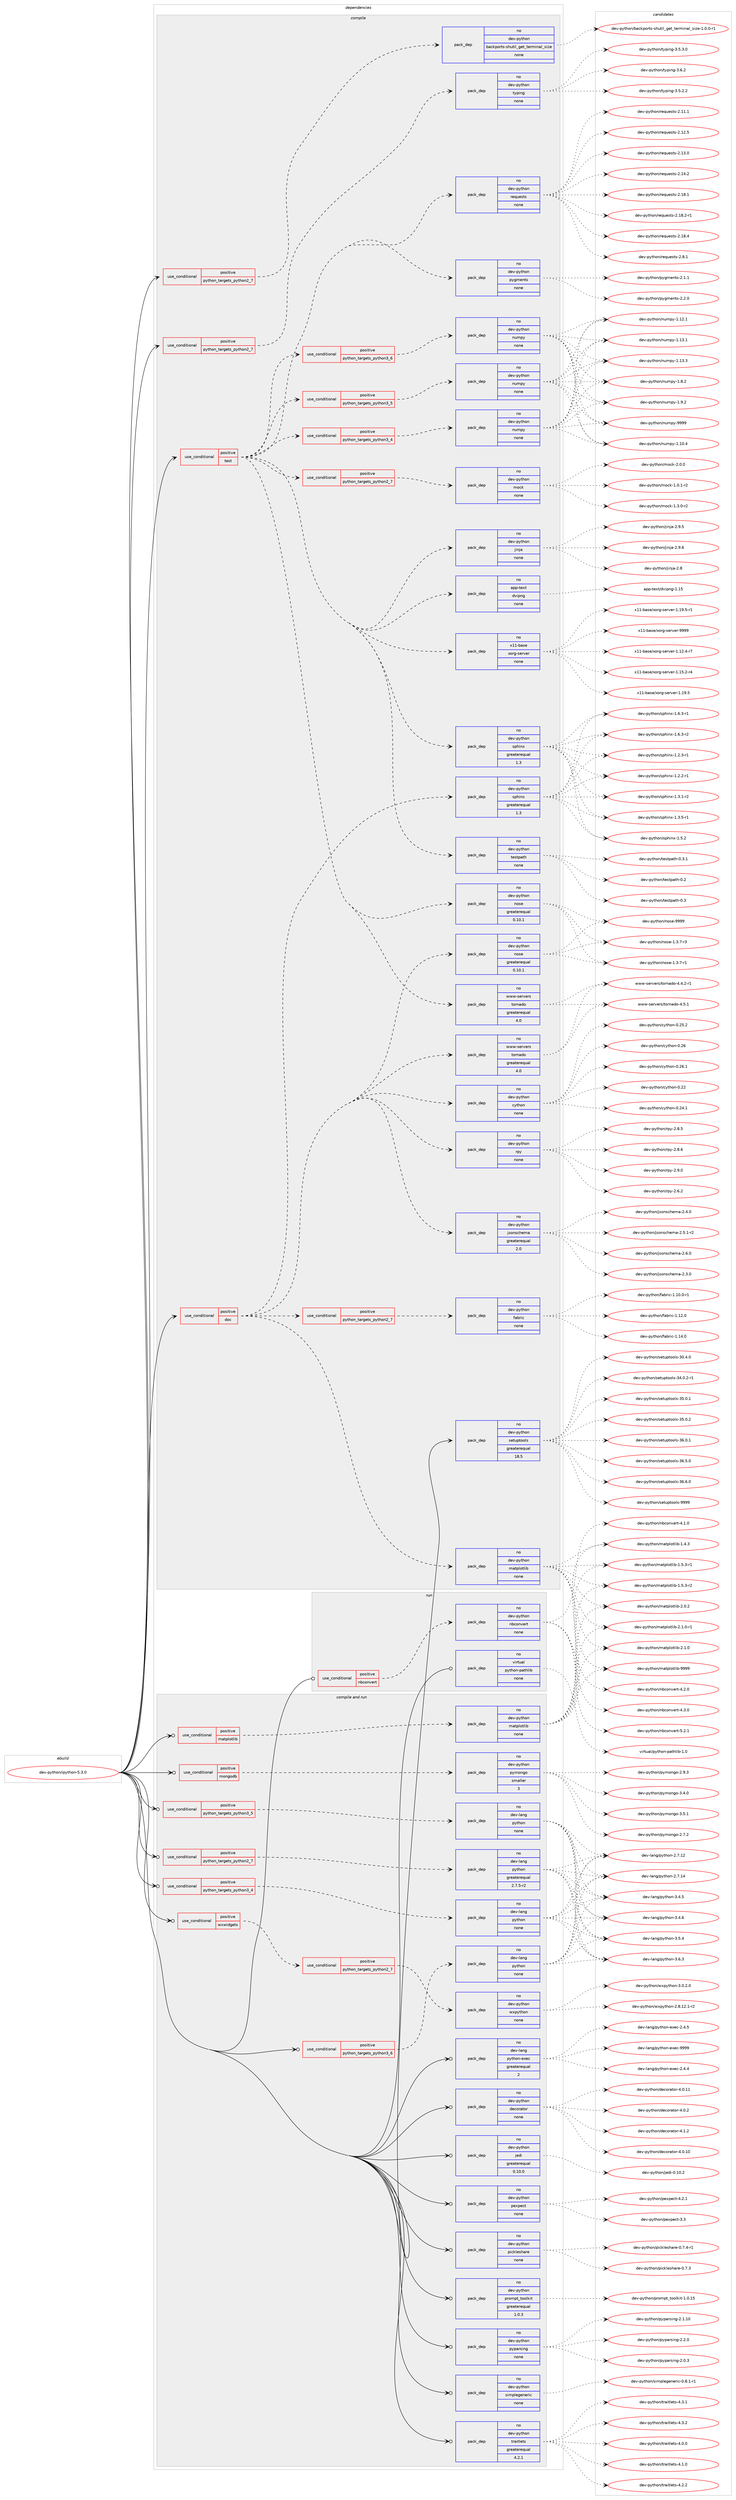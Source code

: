 digraph prolog {

# *************
# Graph options
# *************

newrank=true;
concentrate=true;
compound=true;
graph [rankdir=LR,fontname=Helvetica,fontsize=10,ranksep=1.5];#, ranksep=2.5, nodesep=0.2];
edge  [arrowhead=vee];
node  [fontname=Helvetica,fontsize=10];

# **********
# The ebuild
# **********

subgraph cluster_leftcol {
color=gray;
rank=same;
label=<<i>ebuild</i>>;
id [label="dev-python/ipython-5.3.0", color=red, width=4, href="../dev-python/ipython-5.3.0.svg"];
}

# ****************
# The dependencies
# ****************

subgraph cluster_midcol {
color=gray;
label=<<i>dependencies</i>>;
subgraph cluster_compile {
fillcolor="#eeeeee";
style=filled;
label=<<i>compile</i>>;
subgraph cond34124 {
dependency161814 [label=<<TABLE BORDER="0" CELLBORDER="1" CELLSPACING="0" CELLPADDING="4"><TR><TD ROWSPAN="3" CELLPADDING="10">use_conditional</TD></TR><TR><TD>positive</TD></TR><TR><TD>doc</TD></TR></TABLE>>, shape=none, color=red];
subgraph pack123838 {
dependency161815 [label=<<TABLE BORDER="0" CELLBORDER="1" CELLSPACING="0" CELLPADDING="4" WIDTH="220"><TR><TD ROWSPAN="6" CELLPADDING="30">pack_dep</TD></TR><TR><TD WIDTH="110">no</TD></TR><TR><TD>dev-python</TD></TR><TR><TD>cython</TD></TR><TR><TD>none</TD></TR><TR><TD></TD></TR></TABLE>>, shape=none, color=blue];
}
dependency161814:e -> dependency161815:w [weight=20,style="dashed",arrowhead="vee"];
subgraph cond34125 {
dependency161816 [label=<<TABLE BORDER="0" CELLBORDER="1" CELLSPACING="0" CELLPADDING="4"><TR><TD ROWSPAN="3" CELLPADDING="10">use_conditional</TD></TR><TR><TD>positive</TD></TR><TR><TD>python_targets_python2_7</TD></TR></TABLE>>, shape=none, color=red];
subgraph pack123839 {
dependency161817 [label=<<TABLE BORDER="0" CELLBORDER="1" CELLSPACING="0" CELLPADDING="4" WIDTH="220"><TR><TD ROWSPAN="6" CELLPADDING="30">pack_dep</TD></TR><TR><TD WIDTH="110">no</TD></TR><TR><TD>dev-python</TD></TR><TR><TD>fabric</TD></TR><TR><TD>none</TD></TR><TR><TD></TD></TR></TABLE>>, shape=none, color=blue];
}
dependency161816:e -> dependency161817:w [weight=20,style="dashed",arrowhead="vee"];
}
dependency161814:e -> dependency161816:w [weight=20,style="dashed",arrowhead="vee"];
subgraph pack123840 {
dependency161818 [label=<<TABLE BORDER="0" CELLBORDER="1" CELLSPACING="0" CELLPADDING="4" WIDTH="220"><TR><TD ROWSPAN="6" CELLPADDING="30">pack_dep</TD></TR><TR><TD WIDTH="110">no</TD></TR><TR><TD>dev-python</TD></TR><TR><TD>jsonschema</TD></TR><TR><TD>greaterequal</TD></TR><TR><TD>2.0</TD></TR></TABLE>>, shape=none, color=blue];
}
dependency161814:e -> dependency161818:w [weight=20,style="dashed",arrowhead="vee"];
subgraph pack123841 {
dependency161819 [label=<<TABLE BORDER="0" CELLBORDER="1" CELLSPACING="0" CELLPADDING="4" WIDTH="220"><TR><TD ROWSPAN="6" CELLPADDING="30">pack_dep</TD></TR><TR><TD WIDTH="110">no</TD></TR><TR><TD>dev-python</TD></TR><TR><TD>matplotlib</TD></TR><TR><TD>none</TD></TR><TR><TD></TD></TR></TABLE>>, shape=none, color=blue];
}
dependency161814:e -> dependency161819:w [weight=20,style="dashed",arrowhead="vee"];
subgraph pack123842 {
dependency161820 [label=<<TABLE BORDER="0" CELLBORDER="1" CELLSPACING="0" CELLPADDING="4" WIDTH="220"><TR><TD ROWSPAN="6" CELLPADDING="30">pack_dep</TD></TR><TR><TD WIDTH="110">no</TD></TR><TR><TD>dev-python</TD></TR><TR><TD>nose</TD></TR><TR><TD>greaterequal</TD></TR><TR><TD>0.10.1</TD></TR></TABLE>>, shape=none, color=blue];
}
dependency161814:e -> dependency161820:w [weight=20,style="dashed",arrowhead="vee"];
subgraph pack123843 {
dependency161821 [label=<<TABLE BORDER="0" CELLBORDER="1" CELLSPACING="0" CELLPADDING="4" WIDTH="220"><TR><TD ROWSPAN="6" CELLPADDING="30">pack_dep</TD></TR><TR><TD WIDTH="110">no</TD></TR><TR><TD>dev-python</TD></TR><TR><TD>rpy</TD></TR><TR><TD>none</TD></TR><TR><TD></TD></TR></TABLE>>, shape=none, color=blue];
}
dependency161814:e -> dependency161821:w [weight=20,style="dashed",arrowhead="vee"];
subgraph pack123844 {
dependency161822 [label=<<TABLE BORDER="0" CELLBORDER="1" CELLSPACING="0" CELLPADDING="4" WIDTH="220"><TR><TD ROWSPAN="6" CELLPADDING="30">pack_dep</TD></TR><TR><TD WIDTH="110">no</TD></TR><TR><TD>dev-python</TD></TR><TR><TD>sphinx</TD></TR><TR><TD>greaterequal</TD></TR><TR><TD>1.3</TD></TR></TABLE>>, shape=none, color=blue];
}
dependency161814:e -> dependency161822:w [weight=20,style="dashed",arrowhead="vee"];
subgraph pack123845 {
dependency161823 [label=<<TABLE BORDER="0" CELLBORDER="1" CELLSPACING="0" CELLPADDING="4" WIDTH="220"><TR><TD ROWSPAN="6" CELLPADDING="30">pack_dep</TD></TR><TR><TD WIDTH="110">no</TD></TR><TR><TD>www-servers</TD></TR><TR><TD>tornado</TD></TR><TR><TD>greaterequal</TD></TR><TR><TD>4.0</TD></TR></TABLE>>, shape=none, color=blue];
}
dependency161814:e -> dependency161823:w [weight=20,style="dashed",arrowhead="vee"];
}
id:e -> dependency161814:w [weight=20,style="solid",arrowhead="vee"];
subgraph cond34126 {
dependency161824 [label=<<TABLE BORDER="0" CELLBORDER="1" CELLSPACING="0" CELLPADDING="4"><TR><TD ROWSPAN="3" CELLPADDING="10">use_conditional</TD></TR><TR><TD>positive</TD></TR><TR><TD>python_targets_python2_7</TD></TR></TABLE>>, shape=none, color=red];
subgraph pack123846 {
dependency161825 [label=<<TABLE BORDER="0" CELLBORDER="1" CELLSPACING="0" CELLPADDING="4" WIDTH="220"><TR><TD ROWSPAN="6" CELLPADDING="30">pack_dep</TD></TR><TR><TD WIDTH="110">no</TD></TR><TR><TD>dev-python</TD></TR><TR><TD>backports-shutil_get_terminal_size</TD></TR><TR><TD>none</TD></TR><TR><TD></TD></TR></TABLE>>, shape=none, color=blue];
}
dependency161824:e -> dependency161825:w [weight=20,style="dashed",arrowhead="vee"];
}
id:e -> dependency161824:w [weight=20,style="solid",arrowhead="vee"];
subgraph cond34127 {
dependency161826 [label=<<TABLE BORDER="0" CELLBORDER="1" CELLSPACING="0" CELLPADDING="4"><TR><TD ROWSPAN="3" CELLPADDING="10">use_conditional</TD></TR><TR><TD>positive</TD></TR><TR><TD>python_targets_python2_7</TD></TR></TABLE>>, shape=none, color=red];
subgraph pack123847 {
dependency161827 [label=<<TABLE BORDER="0" CELLBORDER="1" CELLSPACING="0" CELLPADDING="4" WIDTH="220"><TR><TD ROWSPAN="6" CELLPADDING="30">pack_dep</TD></TR><TR><TD WIDTH="110">no</TD></TR><TR><TD>dev-python</TD></TR><TR><TD>typing</TD></TR><TR><TD>none</TD></TR><TR><TD></TD></TR></TABLE>>, shape=none, color=blue];
}
dependency161826:e -> dependency161827:w [weight=20,style="dashed",arrowhead="vee"];
}
id:e -> dependency161826:w [weight=20,style="solid",arrowhead="vee"];
subgraph cond34128 {
dependency161828 [label=<<TABLE BORDER="0" CELLBORDER="1" CELLSPACING="0" CELLPADDING="4"><TR><TD ROWSPAN="3" CELLPADDING="10">use_conditional</TD></TR><TR><TD>positive</TD></TR><TR><TD>test</TD></TR></TABLE>>, shape=none, color=red];
subgraph pack123848 {
dependency161829 [label=<<TABLE BORDER="0" CELLBORDER="1" CELLSPACING="0" CELLPADDING="4" WIDTH="220"><TR><TD ROWSPAN="6" CELLPADDING="30">pack_dep</TD></TR><TR><TD WIDTH="110">no</TD></TR><TR><TD>app-text</TD></TR><TR><TD>dvipng</TD></TR><TR><TD>none</TD></TR><TR><TD></TD></TR></TABLE>>, shape=none, color=blue];
}
dependency161828:e -> dependency161829:w [weight=20,style="dashed",arrowhead="vee"];
subgraph pack123849 {
dependency161830 [label=<<TABLE BORDER="0" CELLBORDER="1" CELLSPACING="0" CELLPADDING="4" WIDTH="220"><TR><TD ROWSPAN="6" CELLPADDING="30">pack_dep</TD></TR><TR><TD WIDTH="110">no</TD></TR><TR><TD>dev-python</TD></TR><TR><TD>jinja</TD></TR><TR><TD>none</TD></TR><TR><TD></TD></TR></TABLE>>, shape=none, color=blue];
}
dependency161828:e -> dependency161830:w [weight=20,style="dashed",arrowhead="vee"];
subgraph cond34129 {
dependency161831 [label=<<TABLE BORDER="0" CELLBORDER="1" CELLSPACING="0" CELLPADDING="4"><TR><TD ROWSPAN="3" CELLPADDING="10">use_conditional</TD></TR><TR><TD>positive</TD></TR><TR><TD>python_targets_python2_7</TD></TR></TABLE>>, shape=none, color=red];
subgraph pack123850 {
dependency161832 [label=<<TABLE BORDER="0" CELLBORDER="1" CELLSPACING="0" CELLPADDING="4" WIDTH="220"><TR><TD ROWSPAN="6" CELLPADDING="30">pack_dep</TD></TR><TR><TD WIDTH="110">no</TD></TR><TR><TD>dev-python</TD></TR><TR><TD>mock</TD></TR><TR><TD>none</TD></TR><TR><TD></TD></TR></TABLE>>, shape=none, color=blue];
}
dependency161831:e -> dependency161832:w [weight=20,style="dashed",arrowhead="vee"];
}
dependency161828:e -> dependency161831:w [weight=20,style="dashed",arrowhead="vee"];
subgraph pack123851 {
dependency161833 [label=<<TABLE BORDER="0" CELLBORDER="1" CELLSPACING="0" CELLPADDING="4" WIDTH="220"><TR><TD ROWSPAN="6" CELLPADDING="30">pack_dep</TD></TR><TR><TD WIDTH="110">no</TD></TR><TR><TD>dev-python</TD></TR><TR><TD>nose</TD></TR><TR><TD>greaterequal</TD></TR><TR><TD>0.10.1</TD></TR></TABLE>>, shape=none, color=blue];
}
dependency161828:e -> dependency161833:w [weight=20,style="dashed",arrowhead="vee"];
subgraph cond34130 {
dependency161834 [label=<<TABLE BORDER="0" CELLBORDER="1" CELLSPACING="0" CELLPADDING="4"><TR><TD ROWSPAN="3" CELLPADDING="10">use_conditional</TD></TR><TR><TD>positive</TD></TR><TR><TD>python_targets_python3_4</TD></TR></TABLE>>, shape=none, color=red];
subgraph pack123852 {
dependency161835 [label=<<TABLE BORDER="0" CELLBORDER="1" CELLSPACING="0" CELLPADDING="4" WIDTH="220"><TR><TD ROWSPAN="6" CELLPADDING="30">pack_dep</TD></TR><TR><TD WIDTH="110">no</TD></TR><TR><TD>dev-python</TD></TR><TR><TD>numpy</TD></TR><TR><TD>none</TD></TR><TR><TD></TD></TR></TABLE>>, shape=none, color=blue];
}
dependency161834:e -> dependency161835:w [weight=20,style="dashed",arrowhead="vee"];
}
dependency161828:e -> dependency161834:w [weight=20,style="dashed",arrowhead="vee"];
subgraph cond34131 {
dependency161836 [label=<<TABLE BORDER="0" CELLBORDER="1" CELLSPACING="0" CELLPADDING="4"><TR><TD ROWSPAN="3" CELLPADDING="10">use_conditional</TD></TR><TR><TD>positive</TD></TR><TR><TD>python_targets_python3_5</TD></TR></TABLE>>, shape=none, color=red];
subgraph pack123853 {
dependency161837 [label=<<TABLE BORDER="0" CELLBORDER="1" CELLSPACING="0" CELLPADDING="4" WIDTH="220"><TR><TD ROWSPAN="6" CELLPADDING="30">pack_dep</TD></TR><TR><TD WIDTH="110">no</TD></TR><TR><TD>dev-python</TD></TR><TR><TD>numpy</TD></TR><TR><TD>none</TD></TR><TR><TD></TD></TR></TABLE>>, shape=none, color=blue];
}
dependency161836:e -> dependency161837:w [weight=20,style="dashed",arrowhead="vee"];
}
dependency161828:e -> dependency161836:w [weight=20,style="dashed",arrowhead="vee"];
subgraph cond34132 {
dependency161838 [label=<<TABLE BORDER="0" CELLBORDER="1" CELLSPACING="0" CELLPADDING="4"><TR><TD ROWSPAN="3" CELLPADDING="10">use_conditional</TD></TR><TR><TD>positive</TD></TR><TR><TD>python_targets_python3_6</TD></TR></TABLE>>, shape=none, color=red];
subgraph pack123854 {
dependency161839 [label=<<TABLE BORDER="0" CELLBORDER="1" CELLSPACING="0" CELLPADDING="4" WIDTH="220"><TR><TD ROWSPAN="6" CELLPADDING="30">pack_dep</TD></TR><TR><TD WIDTH="110">no</TD></TR><TR><TD>dev-python</TD></TR><TR><TD>numpy</TD></TR><TR><TD>none</TD></TR><TR><TD></TD></TR></TABLE>>, shape=none, color=blue];
}
dependency161838:e -> dependency161839:w [weight=20,style="dashed",arrowhead="vee"];
}
dependency161828:e -> dependency161838:w [weight=20,style="dashed",arrowhead="vee"];
subgraph pack123855 {
dependency161840 [label=<<TABLE BORDER="0" CELLBORDER="1" CELLSPACING="0" CELLPADDING="4" WIDTH="220"><TR><TD ROWSPAN="6" CELLPADDING="30">pack_dep</TD></TR><TR><TD WIDTH="110">no</TD></TR><TR><TD>dev-python</TD></TR><TR><TD>pygments</TD></TR><TR><TD>none</TD></TR><TR><TD></TD></TR></TABLE>>, shape=none, color=blue];
}
dependency161828:e -> dependency161840:w [weight=20,style="dashed",arrowhead="vee"];
subgraph pack123856 {
dependency161841 [label=<<TABLE BORDER="0" CELLBORDER="1" CELLSPACING="0" CELLPADDING="4" WIDTH="220"><TR><TD ROWSPAN="6" CELLPADDING="30">pack_dep</TD></TR><TR><TD WIDTH="110">no</TD></TR><TR><TD>dev-python</TD></TR><TR><TD>requests</TD></TR><TR><TD>none</TD></TR><TR><TD></TD></TR></TABLE>>, shape=none, color=blue];
}
dependency161828:e -> dependency161841:w [weight=20,style="dashed",arrowhead="vee"];
subgraph pack123857 {
dependency161842 [label=<<TABLE BORDER="0" CELLBORDER="1" CELLSPACING="0" CELLPADDING="4" WIDTH="220"><TR><TD ROWSPAN="6" CELLPADDING="30">pack_dep</TD></TR><TR><TD WIDTH="110">no</TD></TR><TR><TD>dev-python</TD></TR><TR><TD>sphinx</TD></TR><TR><TD>greaterequal</TD></TR><TR><TD>1.3</TD></TR></TABLE>>, shape=none, color=blue];
}
dependency161828:e -> dependency161842:w [weight=20,style="dashed",arrowhead="vee"];
subgraph pack123858 {
dependency161843 [label=<<TABLE BORDER="0" CELLBORDER="1" CELLSPACING="0" CELLPADDING="4" WIDTH="220"><TR><TD ROWSPAN="6" CELLPADDING="30">pack_dep</TD></TR><TR><TD WIDTH="110">no</TD></TR><TR><TD>dev-python</TD></TR><TR><TD>testpath</TD></TR><TR><TD>none</TD></TR><TR><TD></TD></TR></TABLE>>, shape=none, color=blue];
}
dependency161828:e -> dependency161843:w [weight=20,style="dashed",arrowhead="vee"];
subgraph pack123859 {
dependency161844 [label=<<TABLE BORDER="0" CELLBORDER="1" CELLSPACING="0" CELLPADDING="4" WIDTH="220"><TR><TD ROWSPAN="6" CELLPADDING="30">pack_dep</TD></TR><TR><TD WIDTH="110">no</TD></TR><TR><TD>www-servers</TD></TR><TR><TD>tornado</TD></TR><TR><TD>greaterequal</TD></TR><TR><TD>4.0</TD></TR></TABLE>>, shape=none, color=blue];
}
dependency161828:e -> dependency161844:w [weight=20,style="dashed",arrowhead="vee"];
subgraph pack123860 {
dependency161845 [label=<<TABLE BORDER="0" CELLBORDER="1" CELLSPACING="0" CELLPADDING="4" WIDTH="220"><TR><TD ROWSPAN="6" CELLPADDING="30">pack_dep</TD></TR><TR><TD WIDTH="110">no</TD></TR><TR><TD>x11-base</TD></TR><TR><TD>xorg-server</TD></TR><TR><TD>none</TD></TR><TR><TD></TD></TR></TABLE>>, shape=none, color=blue];
}
dependency161828:e -> dependency161845:w [weight=20,style="dashed",arrowhead="vee"];
}
id:e -> dependency161828:w [weight=20,style="solid",arrowhead="vee"];
subgraph pack123861 {
dependency161846 [label=<<TABLE BORDER="0" CELLBORDER="1" CELLSPACING="0" CELLPADDING="4" WIDTH="220"><TR><TD ROWSPAN="6" CELLPADDING="30">pack_dep</TD></TR><TR><TD WIDTH="110">no</TD></TR><TR><TD>dev-python</TD></TR><TR><TD>setuptools</TD></TR><TR><TD>greaterequal</TD></TR><TR><TD>18.5</TD></TR></TABLE>>, shape=none, color=blue];
}
id:e -> dependency161846:w [weight=20,style="solid",arrowhead="vee"];
}
subgraph cluster_compileandrun {
fillcolor="#eeeeee";
style=filled;
label=<<i>compile and run</i>>;
subgraph cond34133 {
dependency161847 [label=<<TABLE BORDER="0" CELLBORDER="1" CELLSPACING="0" CELLPADDING="4"><TR><TD ROWSPAN="3" CELLPADDING="10">use_conditional</TD></TR><TR><TD>positive</TD></TR><TR><TD>matplotlib</TD></TR></TABLE>>, shape=none, color=red];
subgraph pack123862 {
dependency161848 [label=<<TABLE BORDER="0" CELLBORDER="1" CELLSPACING="0" CELLPADDING="4" WIDTH="220"><TR><TD ROWSPAN="6" CELLPADDING="30">pack_dep</TD></TR><TR><TD WIDTH="110">no</TD></TR><TR><TD>dev-python</TD></TR><TR><TD>matplotlib</TD></TR><TR><TD>none</TD></TR><TR><TD></TD></TR></TABLE>>, shape=none, color=blue];
}
dependency161847:e -> dependency161848:w [weight=20,style="dashed",arrowhead="vee"];
}
id:e -> dependency161847:w [weight=20,style="solid",arrowhead="odotvee"];
subgraph cond34134 {
dependency161849 [label=<<TABLE BORDER="0" CELLBORDER="1" CELLSPACING="0" CELLPADDING="4"><TR><TD ROWSPAN="3" CELLPADDING="10">use_conditional</TD></TR><TR><TD>positive</TD></TR><TR><TD>mongodb</TD></TR></TABLE>>, shape=none, color=red];
subgraph pack123863 {
dependency161850 [label=<<TABLE BORDER="0" CELLBORDER="1" CELLSPACING="0" CELLPADDING="4" WIDTH="220"><TR><TD ROWSPAN="6" CELLPADDING="30">pack_dep</TD></TR><TR><TD WIDTH="110">no</TD></TR><TR><TD>dev-python</TD></TR><TR><TD>pymongo</TD></TR><TR><TD>smaller</TD></TR><TR><TD>3</TD></TR></TABLE>>, shape=none, color=blue];
}
dependency161849:e -> dependency161850:w [weight=20,style="dashed",arrowhead="vee"];
}
id:e -> dependency161849:w [weight=20,style="solid",arrowhead="odotvee"];
subgraph cond34135 {
dependency161851 [label=<<TABLE BORDER="0" CELLBORDER="1" CELLSPACING="0" CELLPADDING="4"><TR><TD ROWSPAN="3" CELLPADDING="10">use_conditional</TD></TR><TR><TD>positive</TD></TR><TR><TD>python_targets_python2_7</TD></TR></TABLE>>, shape=none, color=red];
subgraph pack123864 {
dependency161852 [label=<<TABLE BORDER="0" CELLBORDER="1" CELLSPACING="0" CELLPADDING="4" WIDTH="220"><TR><TD ROWSPAN="6" CELLPADDING="30">pack_dep</TD></TR><TR><TD WIDTH="110">no</TD></TR><TR><TD>dev-lang</TD></TR><TR><TD>python</TD></TR><TR><TD>greaterequal</TD></TR><TR><TD>2.7.5-r2</TD></TR></TABLE>>, shape=none, color=blue];
}
dependency161851:e -> dependency161852:w [weight=20,style="dashed",arrowhead="vee"];
}
id:e -> dependency161851:w [weight=20,style="solid",arrowhead="odotvee"];
subgraph cond34136 {
dependency161853 [label=<<TABLE BORDER="0" CELLBORDER="1" CELLSPACING="0" CELLPADDING="4"><TR><TD ROWSPAN="3" CELLPADDING="10">use_conditional</TD></TR><TR><TD>positive</TD></TR><TR><TD>python_targets_python3_4</TD></TR></TABLE>>, shape=none, color=red];
subgraph pack123865 {
dependency161854 [label=<<TABLE BORDER="0" CELLBORDER="1" CELLSPACING="0" CELLPADDING="4" WIDTH="220"><TR><TD ROWSPAN="6" CELLPADDING="30">pack_dep</TD></TR><TR><TD WIDTH="110">no</TD></TR><TR><TD>dev-lang</TD></TR><TR><TD>python</TD></TR><TR><TD>none</TD></TR><TR><TD></TD></TR></TABLE>>, shape=none, color=blue];
}
dependency161853:e -> dependency161854:w [weight=20,style="dashed",arrowhead="vee"];
}
id:e -> dependency161853:w [weight=20,style="solid",arrowhead="odotvee"];
subgraph cond34137 {
dependency161855 [label=<<TABLE BORDER="0" CELLBORDER="1" CELLSPACING="0" CELLPADDING="4"><TR><TD ROWSPAN="3" CELLPADDING="10">use_conditional</TD></TR><TR><TD>positive</TD></TR><TR><TD>python_targets_python3_5</TD></TR></TABLE>>, shape=none, color=red];
subgraph pack123866 {
dependency161856 [label=<<TABLE BORDER="0" CELLBORDER="1" CELLSPACING="0" CELLPADDING="4" WIDTH="220"><TR><TD ROWSPAN="6" CELLPADDING="30">pack_dep</TD></TR><TR><TD WIDTH="110">no</TD></TR><TR><TD>dev-lang</TD></TR><TR><TD>python</TD></TR><TR><TD>none</TD></TR><TR><TD></TD></TR></TABLE>>, shape=none, color=blue];
}
dependency161855:e -> dependency161856:w [weight=20,style="dashed",arrowhead="vee"];
}
id:e -> dependency161855:w [weight=20,style="solid",arrowhead="odotvee"];
subgraph cond34138 {
dependency161857 [label=<<TABLE BORDER="0" CELLBORDER="1" CELLSPACING="0" CELLPADDING="4"><TR><TD ROWSPAN="3" CELLPADDING="10">use_conditional</TD></TR><TR><TD>positive</TD></TR><TR><TD>python_targets_python3_6</TD></TR></TABLE>>, shape=none, color=red];
subgraph pack123867 {
dependency161858 [label=<<TABLE BORDER="0" CELLBORDER="1" CELLSPACING="0" CELLPADDING="4" WIDTH="220"><TR><TD ROWSPAN="6" CELLPADDING="30">pack_dep</TD></TR><TR><TD WIDTH="110">no</TD></TR><TR><TD>dev-lang</TD></TR><TR><TD>python</TD></TR><TR><TD>none</TD></TR><TR><TD></TD></TR></TABLE>>, shape=none, color=blue];
}
dependency161857:e -> dependency161858:w [weight=20,style="dashed",arrowhead="vee"];
}
id:e -> dependency161857:w [weight=20,style="solid",arrowhead="odotvee"];
subgraph cond34139 {
dependency161859 [label=<<TABLE BORDER="0" CELLBORDER="1" CELLSPACING="0" CELLPADDING="4"><TR><TD ROWSPAN="3" CELLPADDING="10">use_conditional</TD></TR><TR><TD>positive</TD></TR><TR><TD>wxwidgets</TD></TR></TABLE>>, shape=none, color=red];
subgraph cond34140 {
dependency161860 [label=<<TABLE BORDER="0" CELLBORDER="1" CELLSPACING="0" CELLPADDING="4"><TR><TD ROWSPAN="3" CELLPADDING="10">use_conditional</TD></TR><TR><TD>positive</TD></TR><TR><TD>python_targets_python2_7</TD></TR></TABLE>>, shape=none, color=red];
subgraph pack123868 {
dependency161861 [label=<<TABLE BORDER="0" CELLBORDER="1" CELLSPACING="0" CELLPADDING="4" WIDTH="220"><TR><TD ROWSPAN="6" CELLPADDING="30">pack_dep</TD></TR><TR><TD WIDTH="110">no</TD></TR><TR><TD>dev-python</TD></TR><TR><TD>wxpython</TD></TR><TR><TD>none</TD></TR><TR><TD></TD></TR></TABLE>>, shape=none, color=blue];
}
dependency161860:e -> dependency161861:w [weight=20,style="dashed",arrowhead="vee"];
}
dependency161859:e -> dependency161860:w [weight=20,style="dashed",arrowhead="vee"];
}
id:e -> dependency161859:w [weight=20,style="solid",arrowhead="odotvee"];
subgraph pack123869 {
dependency161862 [label=<<TABLE BORDER="0" CELLBORDER="1" CELLSPACING="0" CELLPADDING="4" WIDTH="220"><TR><TD ROWSPAN="6" CELLPADDING="30">pack_dep</TD></TR><TR><TD WIDTH="110">no</TD></TR><TR><TD>dev-lang</TD></TR><TR><TD>python-exec</TD></TR><TR><TD>greaterequal</TD></TR><TR><TD>2</TD></TR></TABLE>>, shape=none, color=blue];
}
id:e -> dependency161862:w [weight=20,style="solid",arrowhead="odotvee"];
subgraph pack123870 {
dependency161863 [label=<<TABLE BORDER="0" CELLBORDER="1" CELLSPACING="0" CELLPADDING="4" WIDTH="220"><TR><TD ROWSPAN="6" CELLPADDING="30">pack_dep</TD></TR><TR><TD WIDTH="110">no</TD></TR><TR><TD>dev-python</TD></TR><TR><TD>decorator</TD></TR><TR><TD>none</TD></TR><TR><TD></TD></TR></TABLE>>, shape=none, color=blue];
}
id:e -> dependency161863:w [weight=20,style="solid",arrowhead="odotvee"];
subgraph pack123871 {
dependency161864 [label=<<TABLE BORDER="0" CELLBORDER="1" CELLSPACING="0" CELLPADDING="4" WIDTH="220"><TR><TD ROWSPAN="6" CELLPADDING="30">pack_dep</TD></TR><TR><TD WIDTH="110">no</TD></TR><TR><TD>dev-python</TD></TR><TR><TD>jedi</TD></TR><TR><TD>greaterequal</TD></TR><TR><TD>0.10.0</TD></TR></TABLE>>, shape=none, color=blue];
}
id:e -> dependency161864:w [weight=20,style="solid",arrowhead="odotvee"];
subgraph pack123872 {
dependency161865 [label=<<TABLE BORDER="0" CELLBORDER="1" CELLSPACING="0" CELLPADDING="4" WIDTH="220"><TR><TD ROWSPAN="6" CELLPADDING="30">pack_dep</TD></TR><TR><TD WIDTH="110">no</TD></TR><TR><TD>dev-python</TD></TR><TR><TD>pexpect</TD></TR><TR><TD>none</TD></TR><TR><TD></TD></TR></TABLE>>, shape=none, color=blue];
}
id:e -> dependency161865:w [weight=20,style="solid",arrowhead="odotvee"];
subgraph pack123873 {
dependency161866 [label=<<TABLE BORDER="0" CELLBORDER="1" CELLSPACING="0" CELLPADDING="4" WIDTH="220"><TR><TD ROWSPAN="6" CELLPADDING="30">pack_dep</TD></TR><TR><TD WIDTH="110">no</TD></TR><TR><TD>dev-python</TD></TR><TR><TD>pickleshare</TD></TR><TR><TD>none</TD></TR><TR><TD></TD></TR></TABLE>>, shape=none, color=blue];
}
id:e -> dependency161866:w [weight=20,style="solid",arrowhead="odotvee"];
subgraph pack123874 {
dependency161867 [label=<<TABLE BORDER="0" CELLBORDER="1" CELLSPACING="0" CELLPADDING="4" WIDTH="220"><TR><TD ROWSPAN="6" CELLPADDING="30">pack_dep</TD></TR><TR><TD WIDTH="110">no</TD></TR><TR><TD>dev-python</TD></TR><TR><TD>prompt_toolkit</TD></TR><TR><TD>greaterequal</TD></TR><TR><TD>1.0.3</TD></TR></TABLE>>, shape=none, color=blue];
}
id:e -> dependency161867:w [weight=20,style="solid",arrowhead="odotvee"];
subgraph pack123875 {
dependency161868 [label=<<TABLE BORDER="0" CELLBORDER="1" CELLSPACING="0" CELLPADDING="4" WIDTH="220"><TR><TD ROWSPAN="6" CELLPADDING="30">pack_dep</TD></TR><TR><TD WIDTH="110">no</TD></TR><TR><TD>dev-python</TD></TR><TR><TD>pyparsing</TD></TR><TR><TD>none</TD></TR><TR><TD></TD></TR></TABLE>>, shape=none, color=blue];
}
id:e -> dependency161868:w [weight=20,style="solid",arrowhead="odotvee"];
subgraph pack123876 {
dependency161869 [label=<<TABLE BORDER="0" CELLBORDER="1" CELLSPACING="0" CELLPADDING="4" WIDTH="220"><TR><TD ROWSPAN="6" CELLPADDING="30">pack_dep</TD></TR><TR><TD WIDTH="110">no</TD></TR><TR><TD>dev-python</TD></TR><TR><TD>simplegeneric</TD></TR><TR><TD>none</TD></TR><TR><TD></TD></TR></TABLE>>, shape=none, color=blue];
}
id:e -> dependency161869:w [weight=20,style="solid",arrowhead="odotvee"];
subgraph pack123877 {
dependency161870 [label=<<TABLE BORDER="0" CELLBORDER="1" CELLSPACING="0" CELLPADDING="4" WIDTH="220"><TR><TD ROWSPAN="6" CELLPADDING="30">pack_dep</TD></TR><TR><TD WIDTH="110">no</TD></TR><TR><TD>dev-python</TD></TR><TR><TD>traitlets</TD></TR><TR><TD>greaterequal</TD></TR><TR><TD>4.2.1</TD></TR></TABLE>>, shape=none, color=blue];
}
id:e -> dependency161870:w [weight=20,style="solid",arrowhead="odotvee"];
}
subgraph cluster_run {
fillcolor="#eeeeee";
style=filled;
label=<<i>run</i>>;
subgraph cond34141 {
dependency161871 [label=<<TABLE BORDER="0" CELLBORDER="1" CELLSPACING="0" CELLPADDING="4"><TR><TD ROWSPAN="3" CELLPADDING="10">use_conditional</TD></TR><TR><TD>positive</TD></TR><TR><TD>nbconvert</TD></TR></TABLE>>, shape=none, color=red];
subgraph pack123878 {
dependency161872 [label=<<TABLE BORDER="0" CELLBORDER="1" CELLSPACING="0" CELLPADDING="4" WIDTH="220"><TR><TD ROWSPAN="6" CELLPADDING="30">pack_dep</TD></TR><TR><TD WIDTH="110">no</TD></TR><TR><TD>dev-python</TD></TR><TR><TD>nbconvert</TD></TR><TR><TD>none</TD></TR><TR><TD></TD></TR></TABLE>>, shape=none, color=blue];
}
dependency161871:e -> dependency161872:w [weight=20,style="dashed",arrowhead="vee"];
}
id:e -> dependency161871:w [weight=20,style="solid",arrowhead="odot"];
subgraph pack123879 {
dependency161873 [label=<<TABLE BORDER="0" CELLBORDER="1" CELLSPACING="0" CELLPADDING="4" WIDTH="220"><TR><TD ROWSPAN="6" CELLPADDING="30">pack_dep</TD></TR><TR><TD WIDTH="110">no</TD></TR><TR><TD>virtual</TD></TR><TR><TD>python-pathlib</TD></TR><TR><TD>none</TD></TR><TR><TD></TD></TR></TABLE>>, shape=none, color=blue];
}
id:e -> dependency161873:w [weight=20,style="solid",arrowhead="odot"];
}
}

# **************
# The candidates
# **************

subgraph cluster_choices {
rank=same;
color=gray;
label=<<i>candidates</i>>;

subgraph choice123838 {
color=black;
nodesep=1;
choice1001011184511212111610411111047991211161041111104548465050 [label="dev-python/cython-0.22", color=red, width=4,href="../dev-python/cython-0.22.svg"];
choice10010111845112121116104111110479912111610411111045484650524649 [label="dev-python/cython-0.24.1", color=red, width=4,href="../dev-python/cython-0.24.1.svg"];
choice10010111845112121116104111110479912111610411111045484650534650 [label="dev-python/cython-0.25.2", color=red, width=4,href="../dev-python/cython-0.25.2.svg"];
choice1001011184511212111610411111047991211161041111104548465054 [label="dev-python/cython-0.26", color=red, width=4,href="../dev-python/cython-0.26.svg"];
choice10010111845112121116104111110479912111610411111045484650544649 [label="dev-python/cython-0.26.1", color=red, width=4,href="../dev-python/cython-0.26.1.svg"];
dependency161815:e -> choice1001011184511212111610411111047991211161041111104548465050:w [style=dotted,weight="100"];
dependency161815:e -> choice10010111845112121116104111110479912111610411111045484650524649:w [style=dotted,weight="100"];
dependency161815:e -> choice10010111845112121116104111110479912111610411111045484650534650:w [style=dotted,weight="100"];
dependency161815:e -> choice1001011184511212111610411111047991211161041111104548465054:w [style=dotted,weight="100"];
dependency161815:e -> choice10010111845112121116104111110479912111610411111045484650544649:w [style=dotted,weight="100"];
}
subgraph choice123839 {
color=black;
nodesep=1;
choice1001011184511212111610411111047102979811410599454946494846484511449 [label="dev-python/fabric-1.10.0-r1", color=red, width=4,href="../dev-python/fabric-1.10.0-r1.svg"];
choice100101118451121211161041111104710297981141059945494649504648 [label="dev-python/fabric-1.12.0", color=red, width=4,href="../dev-python/fabric-1.12.0.svg"];
choice100101118451121211161041111104710297981141059945494649524648 [label="dev-python/fabric-1.14.0", color=red, width=4,href="../dev-python/fabric-1.14.0.svg"];
dependency161817:e -> choice1001011184511212111610411111047102979811410599454946494846484511449:w [style=dotted,weight="100"];
dependency161817:e -> choice100101118451121211161041111104710297981141059945494649504648:w [style=dotted,weight="100"];
dependency161817:e -> choice100101118451121211161041111104710297981141059945494649524648:w [style=dotted,weight="100"];
}
subgraph choice123840 {
color=black;
nodesep=1;
choice10010111845112121116104111110471061151111101159910410110997455046514648 [label="dev-python/jsonschema-2.3.0", color=red, width=4,href="../dev-python/jsonschema-2.3.0.svg"];
choice10010111845112121116104111110471061151111101159910410110997455046524648 [label="dev-python/jsonschema-2.4.0", color=red, width=4,href="../dev-python/jsonschema-2.4.0.svg"];
choice100101118451121211161041111104710611511111011599104101109974550465346494511450 [label="dev-python/jsonschema-2.5.1-r2", color=red, width=4,href="../dev-python/jsonschema-2.5.1-r2.svg"];
choice10010111845112121116104111110471061151111101159910410110997455046544648 [label="dev-python/jsonschema-2.6.0", color=red, width=4,href="../dev-python/jsonschema-2.6.0.svg"];
dependency161818:e -> choice10010111845112121116104111110471061151111101159910410110997455046514648:w [style=dotted,weight="100"];
dependency161818:e -> choice10010111845112121116104111110471061151111101159910410110997455046524648:w [style=dotted,weight="100"];
dependency161818:e -> choice100101118451121211161041111104710611511111011599104101109974550465346494511450:w [style=dotted,weight="100"];
dependency161818:e -> choice10010111845112121116104111110471061151111101159910410110997455046544648:w [style=dotted,weight="100"];
}
subgraph choice123841 {
color=black;
nodesep=1;
choice10010111845112121116104111110471099711611210811111610810598454946524651 [label="dev-python/matplotlib-1.4.3", color=red, width=4,href="../dev-python/matplotlib-1.4.3.svg"];
choice100101118451121211161041111104710997116112108111116108105984549465346514511449 [label="dev-python/matplotlib-1.5.3-r1", color=red, width=4,href="../dev-python/matplotlib-1.5.3-r1.svg"];
choice100101118451121211161041111104710997116112108111116108105984549465346514511450 [label="dev-python/matplotlib-1.5.3-r2", color=red, width=4,href="../dev-python/matplotlib-1.5.3-r2.svg"];
choice10010111845112121116104111110471099711611210811111610810598455046484650 [label="dev-python/matplotlib-2.0.2", color=red, width=4,href="../dev-python/matplotlib-2.0.2.svg"];
choice10010111845112121116104111110471099711611210811111610810598455046494648 [label="dev-python/matplotlib-2.1.0", color=red, width=4,href="../dev-python/matplotlib-2.1.0.svg"];
choice100101118451121211161041111104710997116112108111116108105984550464946484511449 [label="dev-python/matplotlib-2.1.0-r1", color=red, width=4,href="../dev-python/matplotlib-2.1.0-r1.svg"];
choice100101118451121211161041111104710997116112108111116108105984557575757 [label="dev-python/matplotlib-9999", color=red, width=4,href="../dev-python/matplotlib-9999.svg"];
dependency161819:e -> choice10010111845112121116104111110471099711611210811111610810598454946524651:w [style=dotted,weight="100"];
dependency161819:e -> choice100101118451121211161041111104710997116112108111116108105984549465346514511449:w [style=dotted,weight="100"];
dependency161819:e -> choice100101118451121211161041111104710997116112108111116108105984549465346514511450:w [style=dotted,weight="100"];
dependency161819:e -> choice10010111845112121116104111110471099711611210811111610810598455046484650:w [style=dotted,weight="100"];
dependency161819:e -> choice10010111845112121116104111110471099711611210811111610810598455046494648:w [style=dotted,weight="100"];
dependency161819:e -> choice100101118451121211161041111104710997116112108111116108105984550464946484511449:w [style=dotted,weight="100"];
dependency161819:e -> choice100101118451121211161041111104710997116112108111116108105984557575757:w [style=dotted,weight="100"];
}
subgraph choice123842 {
color=black;
nodesep=1;
choice10010111845112121116104111110471101111151014549465146554511449 [label="dev-python/nose-1.3.7-r1", color=red, width=4,href="../dev-python/nose-1.3.7-r1.svg"];
choice10010111845112121116104111110471101111151014549465146554511451 [label="dev-python/nose-1.3.7-r3", color=red, width=4,href="../dev-python/nose-1.3.7-r3.svg"];
choice10010111845112121116104111110471101111151014557575757 [label="dev-python/nose-9999", color=red, width=4,href="../dev-python/nose-9999.svg"];
dependency161820:e -> choice10010111845112121116104111110471101111151014549465146554511449:w [style=dotted,weight="100"];
dependency161820:e -> choice10010111845112121116104111110471101111151014549465146554511451:w [style=dotted,weight="100"];
dependency161820:e -> choice10010111845112121116104111110471101111151014557575757:w [style=dotted,weight="100"];
}
subgraph choice123843 {
color=black;
nodesep=1;
choice1001011184511212111610411111047114112121455046544650 [label="dev-python/rpy-2.6.2", color=red, width=4,href="../dev-python/rpy-2.6.2.svg"];
choice1001011184511212111610411111047114112121455046564653 [label="dev-python/rpy-2.8.5", color=red, width=4,href="../dev-python/rpy-2.8.5.svg"];
choice1001011184511212111610411111047114112121455046564654 [label="dev-python/rpy-2.8.6", color=red, width=4,href="../dev-python/rpy-2.8.6.svg"];
choice1001011184511212111610411111047114112121455046574648 [label="dev-python/rpy-2.9.0", color=red, width=4,href="../dev-python/rpy-2.9.0.svg"];
dependency161821:e -> choice1001011184511212111610411111047114112121455046544650:w [style=dotted,weight="100"];
dependency161821:e -> choice1001011184511212111610411111047114112121455046564653:w [style=dotted,weight="100"];
dependency161821:e -> choice1001011184511212111610411111047114112121455046564654:w [style=dotted,weight="100"];
dependency161821:e -> choice1001011184511212111610411111047114112121455046574648:w [style=dotted,weight="100"];
}
subgraph choice123844 {
color=black;
nodesep=1;
choice10010111845112121116104111110471151121041051101204549465046504511449 [label="dev-python/sphinx-1.2.2-r1", color=red, width=4,href="../dev-python/sphinx-1.2.2-r1.svg"];
choice10010111845112121116104111110471151121041051101204549465046514511449 [label="dev-python/sphinx-1.2.3-r1", color=red, width=4,href="../dev-python/sphinx-1.2.3-r1.svg"];
choice10010111845112121116104111110471151121041051101204549465146494511450 [label="dev-python/sphinx-1.3.1-r2", color=red, width=4,href="../dev-python/sphinx-1.3.1-r2.svg"];
choice10010111845112121116104111110471151121041051101204549465146534511449 [label="dev-python/sphinx-1.3.5-r1", color=red, width=4,href="../dev-python/sphinx-1.3.5-r1.svg"];
choice1001011184511212111610411111047115112104105110120454946534650 [label="dev-python/sphinx-1.5.2", color=red, width=4,href="../dev-python/sphinx-1.5.2.svg"];
choice10010111845112121116104111110471151121041051101204549465446514511449 [label="dev-python/sphinx-1.6.3-r1", color=red, width=4,href="../dev-python/sphinx-1.6.3-r1.svg"];
choice10010111845112121116104111110471151121041051101204549465446514511450 [label="dev-python/sphinx-1.6.3-r2", color=red, width=4,href="../dev-python/sphinx-1.6.3-r2.svg"];
dependency161822:e -> choice10010111845112121116104111110471151121041051101204549465046504511449:w [style=dotted,weight="100"];
dependency161822:e -> choice10010111845112121116104111110471151121041051101204549465046514511449:w [style=dotted,weight="100"];
dependency161822:e -> choice10010111845112121116104111110471151121041051101204549465146494511450:w [style=dotted,weight="100"];
dependency161822:e -> choice10010111845112121116104111110471151121041051101204549465146534511449:w [style=dotted,weight="100"];
dependency161822:e -> choice1001011184511212111610411111047115112104105110120454946534650:w [style=dotted,weight="100"];
dependency161822:e -> choice10010111845112121116104111110471151121041051101204549465446514511449:w [style=dotted,weight="100"];
dependency161822:e -> choice10010111845112121116104111110471151121041051101204549465446514511450:w [style=dotted,weight="100"];
}
subgraph choice123845 {
color=black;
nodesep=1;
choice1191191194511510111411810111411547116111114110971001114552465246504511449 [label="www-servers/tornado-4.4.2-r1", color=red, width=4,href="../www-servers/tornado-4.4.2-r1.svg"];
choice119119119451151011141181011141154711611111411097100111455246534649 [label="www-servers/tornado-4.5.1", color=red, width=4,href="../www-servers/tornado-4.5.1.svg"];
dependency161823:e -> choice1191191194511510111411810111411547116111114110971001114552465246504511449:w [style=dotted,weight="100"];
dependency161823:e -> choice119119119451151011141181011141154711611111411097100111455246534649:w [style=dotted,weight="100"];
}
subgraph choice123846 {
color=black;
nodesep=1;
choice100101118451121211161041111104798979910711211111411611545115104117116105108951031011169511610111410910511097108951151051221014549464846484511449 [label="dev-python/backports-shutil_get_terminal_size-1.0.0-r1", color=red, width=4,href="../dev-python/backports-shutil_get_terminal_size-1.0.0-r1.svg"];
dependency161825:e -> choice100101118451121211161041111104798979910711211111411611545115104117116105108951031011169511610111410910511097108951151051221014549464846484511449:w [style=dotted,weight="100"];
}
subgraph choice123847 {
color=black;
nodesep=1;
choice10010111845112121116104111110471161211121051101034551465346504650 [label="dev-python/typing-3.5.2.2", color=red, width=4,href="../dev-python/typing-3.5.2.2.svg"];
choice10010111845112121116104111110471161211121051101034551465346514648 [label="dev-python/typing-3.5.3.0", color=red, width=4,href="../dev-python/typing-3.5.3.0.svg"];
choice1001011184511212111610411111047116121112105110103455146544650 [label="dev-python/typing-3.6.2", color=red, width=4,href="../dev-python/typing-3.6.2.svg"];
dependency161827:e -> choice10010111845112121116104111110471161211121051101034551465346504650:w [style=dotted,weight="100"];
dependency161827:e -> choice10010111845112121116104111110471161211121051101034551465346514648:w [style=dotted,weight="100"];
dependency161827:e -> choice1001011184511212111610411111047116121112105110103455146544650:w [style=dotted,weight="100"];
}
subgraph choice123848 {
color=black;
nodesep=1;
choice9711211245116101120116471001181051121101034549464953 [label="app-text/dvipng-1.15", color=red, width=4,href="../app-text/dvipng-1.15.svg"];
dependency161829:e -> choice9711211245116101120116471001181051121101034549464953:w [style=dotted,weight="100"];
}
subgraph choice123849 {
color=black;
nodesep=1;
choice10010111845112121116104111110471061051101069745504656 [label="dev-python/jinja-2.8", color=red, width=4,href="../dev-python/jinja-2.8.svg"];
choice100101118451121211161041111104710610511010697455046574653 [label="dev-python/jinja-2.9.5", color=red, width=4,href="../dev-python/jinja-2.9.5.svg"];
choice100101118451121211161041111104710610511010697455046574654 [label="dev-python/jinja-2.9.6", color=red, width=4,href="../dev-python/jinja-2.9.6.svg"];
dependency161830:e -> choice10010111845112121116104111110471061051101069745504656:w [style=dotted,weight="100"];
dependency161830:e -> choice100101118451121211161041111104710610511010697455046574653:w [style=dotted,weight="100"];
dependency161830:e -> choice100101118451121211161041111104710610511010697455046574654:w [style=dotted,weight="100"];
}
subgraph choice123850 {
color=black;
nodesep=1;
choice1001011184511212111610411111047109111991074549464846494511450 [label="dev-python/mock-1.0.1-r2", color=red, width=4,href="../dev-python/mock-1.0.1-r2.svg"];
choice1001011184511212111610411111047109111991074549465146484511450 [label="dev-python/mock-1.3.0-r2", color=red, width=4,href="../dev-python/mock-1.3.0-r2.svg"];
choice100101118451121211161041111104710911199107455046484648 [label="dev-python/mock-2.0.0", color=red, width=4,href="../dev-python/mock-2.0.0.svg"];
dependency161832:e -> choice1001011184511212111610411111047109111991074549464846494511450:w [style=dotted,weight="100"];
dependency161832:e -> choice1001011184511212111610411111047109111991074549465146484511450:w [style=dotted,weight="100"];
dependency161832:e -> choice100101118451121211161041111104710911199107455046484648:w [style=dotted,weight="100"];
}
subgraph choice123851 {
color=black;
nodesep=1;
choice10010111845112121116104111110471101111151014549465146554511449 [label="dev-python/nose-1.3.7-r1", color=red, width=4,href="../dev-python/nose-1.3.7-r1.svg"];
choice10010111845112121116104111110471101111151014549465146554511451 [label="dev-python/nose-1.3.7-r3", color=red, width=4,href="../dev-python/nose-1.3.7-r3.svg"];
choice10010111845112121116104111110471101111151014557575757 [label="dev-python/nose-9999", color=red, width=4,href="../dev-python/nose-9999.svg"];
dependency161833:e -> choice10010111845112121116104111110471101111151014549465146554511449:w [style=dotted,weight="100"];
dependency161833:e -> choice10010111845112121116104111110471101111151014549465146554511451:w [style=dotted,weight="100"];
dependency161833:e -> choice10010111845112121116104111110471101111151014557575757:w [style=dotted,weight="100"];
}
subgraph choice123852 {
color=black;
nodesep=1;
choice100101118451121211161041111104711011710911212145494649484652 [label="dev-python/numpy-1.10.4", color=red, width=4,href="../dev-python/numpy-1.10.4.svg"];
choice100101118451121211161041111104711011710911212145494649504649 [label="dev-python/numpy-1.12.1", color=red, width=4,href="../dev-python/numpy-1.12.1.svg"];
choice100101118451121211161041111104711011710911212145494649514649 [label="dev-python/numpy-1.13.1", color=red, width=4,href="../dev-python/numpy-1.13.1.svg"];
choice100101118451121211161041111104711011710911212145494649514651 [label="dev-python/numpy-1.13.3", color=red, width=4,href="../dev-python/numpy-1.13.3.svg"];
choice1001011184511212111610411111047110117109112121454946564650 [label="dev-python/numpy-1.8.2", color=red, width=4,href="../dev-python/numpy-1.8.2.svg"];
choice1001011184511212111610411111047110117109112121454946574650 [label="dev-python/numpy-1.9.2", color=red, width=4,href="../dev-python/numpy-1.9.2.svg"];
choice10010111845112121116104111110471101171091121214557575757 [label="dev-python/numpy-9999", color=red, width=4,href="../dev-python/numpy-9999.svg"];
dependency161835:e -> choice100101118451121211161041111104711011710911212145494649484652:w [style=dotted,weight="100"];
dependency161835:e -> choice100101118451121211161041111104711011710911212145494649504649:w [style=dotted,weight="100"];
dependency161835:e -> choice100101118451121211161041111104711011710911212145494649514649:w [style=dotted,weight="100"];
dependency161835:e -> choice100101118451121211161041111104711011710911212145494649514651:w [style=dotted,weight="100"];
dependency161835:e -> choice1001011184511212111610411111047110117109112121454946564650:w [style=dotted,weight="100"];
dependency161835:e -> choice1001011184511212111610411111047110117109112121454946574650:w [style=dotted,weight="100"];
dependency161835:e -> choice10010111845112121116104111110471101171091121214557575757:w [style=dotted,weight="100"];
}
subgraph choice123853 {
color=black;
nodesep=1;
choice100101118451121211161041111104711011710911212145494649484652 [label="dev-python/numpy-1.10.4", color=red, width=4,href="../dev-python/numpy-1.10.4.svg"];
choice100101118451121211161041111104711011710911212145494649504649 [label="dev-python/numpy-1.12.1", color=red, width=4,href="../dev-python/numpy-1.12.1.svg"];
choice100101118451121211161041111104711011710911212145494649514649 [label="dev-python/numpy-1.13.1", color=red, width=4,href="../dev-python/numpy-1.13.1.svg"];
choice100101118451121211161041111104711011710911212145494649514651 [label="dev-python/numpy-1.13.3", color=red, width=4,href="../dev-python/numpy-1.13.3.svg"];
choice1001011184511212111610411111047110117109112121454946564650 [label="dev-python/numpy-1.8.2", color=red, width=4,href="../dev-python/numpy-1.8.2.svg"];
choice1001011184511212111610411111047110117109112121454946574650 [label="dev-python/numpy-1.9.2", color=red, width=4,href="../dev-python/numpy-1.9.2.svg"];
choice10010111845112121116104111110471101171091121214557575757 [label="dev-python/numpy-9999", color=red, width=4,href="../dev-python/numpy-9999.svg"];
dependency161837:e -> choice100101118451121211161041111104711011710911212145494649484652:w [style=dotted,weight="100"];
dependency161837:e -> choice100101118451121211161041111104711011710911212145494649504649:w [style=dotted,weight="100"];
dependency161837:e -> choice100101118451121211161041111104711011710911212145494649514649:w [style=dotted,weight="100"];
dependency161837:e -> choice100101118451121211161041111104711011710911212145494649514651:w [style=dotted,weight="100"];
dependency161837:e -> choice1001011184511212111610411111047110117109112121454946564650:w [style=dotted,weight="100"];
dependency161837:e -> choice1001011184511212111610411111047110117109112121454946574650:w [style=dotted,weight="100"];
dependency161837:e -> choice10010111845112121116104111110471101171091121214557575757:w [style=dotted,weight="100"];
}
subgraph choice123854 {
color=black;
nodesep=1;
choice100101118451121211161041111104711011710911212145494649484652 [label="dev-python/numpy-1.10.4", color=red, width=4,href="../dev-python/numpy-1.10.4.svg"];
choice100101118451121211161041111104711011710911212145494649504649 [label="dev-python/numpy-1.12.1", color=red, width=4,href="../dev-python/numpy-1.12.1.svg"];
choice100101118451121211161041111104711011710911212145494649514649 [label="dev-python/numpy-1.13.1", color=red, width=4,href="../dev-python/numpy-1.13.1.svg"];
choice100101118451121211161041111104711011710911212145494649514651 [label="dev-python/numpy-1.13.3", color=red, width=4,href="../dev-python/numpy-1.13.3.svg"];
choice1001011184511212111610411111047110117109112121454946564650 [label="dev-python/numpy-1.8.2", color=red, width=4,href="../dev-python/numpy-1.8.2.svg"];
choice1001011184511212111610411111047110117109112121454946574650 [label="dev-python/numpy-1.9.2", color=red, width=4,href="../dev-python/numpy-1.9.2.svg"];
choice10010111845112121116104111110471101171091121214557575757 [label="dev-python/numpy-9999", color=red, width=4,href="../dev-python/numpy-9999.svg"];
dependency161839:e -> choice100101118451121211161041111104711011710911212145494649484652:w [style=dotted,weight="100"];
dependency161839:e -> choice100101118451121211161041111104711011710911212145494649504649:w [style=dotted,weight="100"];
dependency161839:e -> choice100101118451121211161041111104711011710911212145494649514649:w [style=dotted,weight="100"];
dependency161839:e -> choice100101118451121211161041111104711011710911212145494649514651:w [style=dotted,weight="100"];
dependency161839:e -> choice1001011184511212111610411111047110117109112121454946564650:w [style=dotted,weight="100"];
dependency161839:e -> choice1001011184511212111610411111047110117109112121454946574650:w [style=dotted,weight="100"];
dependency161839:e -> choice10010111845112121116104111110471101171091121214557575757:w [style=dotted,weight="100"];
}
subgraph choice123855 {
color=black;
nodesep=1;
choice1001011184511212111610411111047112121103109101110116115455046494649 [label="dev-python/pygments-2.1.1", color=red, width=4,href="../dev-python/pygments-2.1.1.svg"];
choice1001011184511212111610411111047112121103109101110116115455046504648 [label="dev-python/pygments-2.2.0", color=red, width=4,href="../dev-python/pygments-2.2.0.svg"];
dependency161840:e -> choice1001011184511212111610411111047112121103109101110116115455046494649:w [style=dotted,weight="100"];
dependency161840:e -> choice1001011184511212111610411111047112121103109101110116115455046504648:w [style=dotted,weight="100"];
}
subgraph choice123856 {
color=black;
nodesep=1;
choice100101118451121211161041111104711410111311710111511611545504649494649 [label="dev-python/requests-2.11.1", color=red, width=4,href="../dev-python/requests-2.11.1.svg"];
choice100101118451121211161041111104711410111311710111511611545504649504653 [label="dev-python/requests-2.12.5", color=red, width=4,href="../dev-python/requests-2.12.5.svg"];
choice100101118451121211161041111104711410111311710111511611545504649514648 [label="dev-python/requests-2.13.0", color=red, width=4,href="../dev-python/requests-2.13.0.svg"];
choice100101118451121211161041111104711410111311710111511611545504649524650 [label="dev-python/requests-2.14.2", color=red, width=4,href="../dev-python/requests-2.14.2.svg"];
choice100101118451121211161041111104711410111311710111511611545504649564649 [label="dev-python/requests-2.18.1", color=red, width=4,href="../dev-python/requests-2.18.1.svg"];
choice1001011184511212111610411111047114101113117101115116115455046495646504511449 [label="dev-python/requests-2.18.2-r1", color=red, width=4,href="../dev-python/requests-2.18.2-r1.svg"];
choice100101118451121211161041111104711410111311710111511611545504649564652 [label="dev-python/requests-2.18.4", color=red, width=4,href="../dev-python/requests-2.18.4.svg"];
choice1001011184511212111610411111047114101113117101115116115455046564649 [label="dev-python/requests-2.8.1", color=red, width=4,href="../dev-python/requests-2.8.1.svg"];
dependency161841:e -> choice100101118451121211161041111104711410111311710111511611545504649494649:w [style=dotted,weight="100"];
dependency161841:e -> choice100101118451121211161041111104711410111311710111511611545504649504653:w [style=dotted,weight="100"];
dependency161841:e -> choice100101118451121211161041111104711410111311710111511611545504649514648:w [style=dotted,weight="100"];
dependency161841:e -> choice100101118451121211161041111104711410111311710111511611545504649524650:w [style=dotted,weight="100"];
dependency161841:e -> choice100101118451121211161041111104711410111311710111511611545504649564649:w [style=dotted,weight="100"];
dependency161841:e -> choice1001011184511212111610411111047114101113117101115116115455046495646504511449:w [style=dotted,weight="100"];
dependency161841:e -> choice100101118451121211161041111104711410111311710111511611545504649564652:w [style=dotted,weight="100"];
dependency161841:e -> choice1001011184511212111610411111047114101113117101115116115455046564649:w [style=dotted,weight="100"];
}
subgraph choice123857 {
color=black;
nodesep=1;
choice10010111845112121116104111110471151121041051101204549465046504511449 [label="dev-python/sphinx-1.2.2-r1", color=red, width=4,href="../dev-python/sphinx-1.2.2-r1.svg"];
choice10010111845112121116104111110471151121041051101204549465046514511449 [label="dev-python/sphinx-1.2.3-r1", color=red, width=4,href="../dev-python/sphinx-1.2.3-r1.svg"];
choice10010111845112121116104111110471151121041051101204549465146494511450 [label="dev-python/sphinx-1.3.1-r2", color=red, width=4,href="../dev-python/sphinx-1.3.1-r2.svg"];
choice10010111845112121116104111110471151121041051101204549465146534511449 [label="dev-python/sphinx-1.3.5-r1", color=red, width=4,href="../dev-python/sphinx-1.3.5-r1.svg"];
choice1001011184511212111610411111047115112104105110120454946534650 [label="dev-python/sphinx-1.5.2", color=red, width=4,href="../dev-python/sphinx-1.5.2.svg"];
choice10010111845112121116104111110471151121041051101204549465446514511449 [label="dev-python/sphinx-1.6.3-r1", color=red, width=4,href="../dev-python/sphinx-1.6.3-r1.svg"];
choice10010111845112121116104111110471151121041051101204549465446514511450 [label="dev-python/sphinx-1.6.3-r2", color=red, width=4,href="../dev-python/sphinx-1.6.3-r2.svg"];
dependency161842:e -> choice10010111845112121116104111110471151121041051101204549465046504511449:w [style=dotted,weight="100"];
dependency161842:e -> choice10010111845112121116104111110471151121041051101204549465046514511449:w [style=dotted,weight="100"];
dependency161842:e -> choice10010111845112121116104111110471151121041051101204549465146494511450:w [style=dotted,weight="100"];
dependency161842:e -> choice10010111845112121116104111110471151121041051101204549465146534511449:w [style=dotted,weight="100"];
dependency161842:e -> choice1001011184511212111610411111047115112104105110120454946534650:w [style=dotted,weight="100"];
dependency161842:e -> choice10010111845112121116104111110471151121041051101204549465446514511449:w [style=dotted,weight="100"];
dependency161842:e -> choice10010111845112121116104111110471151121041051101204549465446514511450:w [style=dotted,weight="100"];
}
subgraph choice123858 {
color=black;
nodesep=1;
choice10010111845112121116104111110471161011151161129711610445484650 [label="dev-python/testpath-0.2", color=red, width=4,href="../dev-python/testpath-0.2.svg"];
choice10010111845112121116104111110471161011151161129711610445484651 [label="dev-python/testpath-0.3", color=red, width=4,href="../dev-python/testpath-0.3.svg"];
choice100101118451121211161041111104711610111511611297116104454846514649 [label="dev-python/testpath-0.3.1", color=red, width=4,href="../dev-python/testpath-0.3.1.svg"];
dependency161843:e -> choice10010111845112121116104111110471161011151161129711610445484650:w [style=dotted,weight="100"];
dependency161843:e -> choice10010111845112121116104111110471161011151161129711610445484651:w [style=dotted,weight="100"];
dependency161843:e -> choice100101118451121211161041111104711610111511611297116104454846514649:w [style=dotted,weight="100"];
}
subgraph choice123859 {
color=black;
nodesep=1;
choice1191191194511510111411810111411547116111114110971001114552465246504511449 [label="www-servers/tornado-4.4.2-r1", color=red, width=4,href="../www-servers/tornado-4.4.2-r1.svg"];
choice119119119451151011141181011141154711611111411097100111455246534649 [label="www-servers/tornado-4.5.1", color=red, width=4,href="../www-servers/tornado-4.5.1.svg"];
dependency161844:e -> choice1191191194511510111411810111411547116111114110971001114552465246504511449:w [style=dotted,weight="100"];
dependency161844:e -> choice119119119451151011141181011141154711611111411097100111455246534649:w [style=dotted,weight="100"];
}
subgraph choice123860 {
color=black;
nodesep=1;
choice12049494598971151014712011111410345115101114118101114454946495046524511455 [label="x11-base/xorg-server-1.12.4-r7", color=red, width=4,href="../x11-base/xorg-server-1.12.4-r7.svg"];
choice12049494598971151014712011111410345115101114118101114454946495346504511452 [label="x11-base/xorg-server-1.15.2-r4", color=red, width=4,href="../x11-base/xorg-server-1.15.2-r4.svg"];
choice1204949459897115101471201111141034511510111411810111445494649574653 [label="x11-base/xorg-server-1.19.5", color=red, width=4,href="../x11-base/xorg-server-1.19.5.svg"];
choice12049494598971151014712011111410345115101114118101114454946495746534511449 [label="x11-base/xorg-server-1.19.5-r1", color=red, width=4,href="../x11-base/xorg-server-1.19.5-r1.svg"];
choice120494945989711510147120111114103451151011141181011144557575757 [label="x11-base/xorg-server-9999", color=red, width=4,href="../x11-base/xorg-server-9999.svg"];
dependency161845:e -> choice12049494598971151014712011111410345115101114118101114454946495046524511455:w [style=dotted,weight="100"];
dependency161845:e -> choice12049494598971151014712011111410345115101114118101114454946495346504511452:w [style=dotted,weight="100"];
dependency161845:e -> choice1204949459897115101471201111141034511510111411810111445494649574653:w [style=dotted,weight="100"];
dependency161845:e -> choice12049494598971151014712011111410345115101114118101114454946495746534511449:w [style=dotted,weight="100"];
dependency161845:e -> choice120494945989711510147120111114103451151011141181011144557575757:w [style=dotted,weight="100"];
}
subgraph choice123861 {
color=black;
nodesep=1;
choice100101118451121211161041111104711510111611711211611111110811545514846524648 [label="dev-python/setuptools-30.4.0", color=red, width=4,href="../dev-python/setuptools-30.4.0.svg"];
choice1001011184511212111610411111047115101116117112116111111108115455152464846504511449 [label="dev-python/setuptools-34.0.2-r1", color=red, width=4,href="../dev-python/setuptools-34.0.2-r1.svg"];
choice100101118451121211161041111104711510111611711211611111110811545515346484649 [label="dev-python/setuptools-35.0.1", color=red, width=4,href="../dev-python/setuptools-35.0.1.svg"];
choice100101118451121211161041111104711510111611711211611111110811545515346484650 [label="dev-python/setuptools-35.0.2", color=red, width=4,href="../dev-python/setuptools-35.0.2.svg"];
choice100101118451121211161041111104711510111611711211611111110811545515446484649 [label="dev-python/setuptools-36.0.1", color=red, width=4,href="../dev-python/setuptools-36.0.1.svg"];
choice100101118451121211161041111104711510111611711211611111110811545515446534648 [label="dev-python/setuptools-36.5.0", color=red, width=4,href="../dev-python/setuptools-36.5.0.svg"];
choice100101118451121211161041111104711510111611711211611111110811545515446544648 [label="dev-python/setuptools-36.6.0", color=red, width=4,href="../dev-python/setuptools-36.6.0.svg"];
choice10010111845112121116104111110471151011161171121161111111081154557575757 [label="dev-python/setuptools-9999", color=red, width=4,href="../dev-python/setuptools-9999.svg"];
dependency161846:e -> choice100101118451121211161041111104711510111611711211611111110811545514846524648:w [style=dotted,weight="100"];
dependency161846:e -> choice1001011184511212111610411111047115101116117112116111111108115455152464846504511449:w [style=dotted,weight="100"];
dependency161846:e -> choice100101118451121211161041111104711510111611711211611111110811545515346484649:w [style=dotted,weight="100"];
dependency161846:e -> choice100101118451121211161041111104711510111611711211611111110811545515346484650:w [style=dotted,weight="100"];
dependency161846:e -> choice100101118451121211161041111104711510111611711211611111110811545515446484649:w [style=dotted,weight="100"];
dependency161846:e -> choice100101118451121211161041111104711510111611711211611111110811545515446534648:w [style=dotted,weight="100"];
dependency161846:e -> choice100101118451121211161041111104711510111611711211611111110811545515446544648:w [style=dotted,weight="100"];
dependency161846:e -> choice10010111845112121116104111110471151011161171121161111111081154557575757:w [style=dotted,weight="100"];
}
subgraph choice123862 {
color=black;
nodesep=1;
choice10010111845112121116104111110471099711611210811111610810598454946524651 [label="dev-python/matplotlib-1.4.3", color=red, width=4,href="../dev-python/matplotlib-1.4.3.svg"];
choice100101118451121211161041111104710997116112108111116108105984549465346514511449 [label="dev-python/matplotlib-1.5.3-r1", color=red, width=4,href="../dev-python/matplotlib-1.5.3-r1.svg"];
choice100101118451121211161041111104710997116112108111116108105984549465346514511450 [label="dev-python/matplotlib-1.5.3-r2", color=red, width=4,href="../dev-python/matplotlib-1.5.3-r2.svg"];
choice10010111845112121116104111110471099711611210811111610810598455046484650 [label="dev-python/matplotlib-2.0.2", color=red, width=4,href="../dev-python/matplotlib-2.0.2.svg"];
choice10010111845112121116104111110471099711611210811111610810598455046494648 [label="dev-python/matplotlib-2.1.0", color=red, width=4,href="../dev-python/matplotlib-2.1.0.svg"];
choice100101118451121211161041111104710997116112108111116108105984550464946484511449 [label="dev-python/matplotlib-2.1.0-r1", color=red, width=4,href="../dev-python/matplotlib-2.1.0-r1.svg"];
choice100101118451121211161041111104710997116112108111116108105984557575757 [label="dev-python/matplotlib-9999", color=red, width=4,href="../dev-python/matplotlib-9999.svg"];
dependency161848:e -> choice10010111845112121116104111110471099711611210811111610810598454946524651:w [style=dotted,weight="100"];
dependency161848:e -> choice100101118451121211161041111104710997116112108111116108105984549465346514511449:w [style=dotted,weight="100"];
dependency161848:e -> choice100101118451121211161041111104710997116112108111116108105984549465346514511450:w [style=dotted,weight="100"];
dependency161848:e -> choice10010111845112121116104111110471099711611210811111610810598455046484650:w [style=dotted,weight="100"];
dependency161848:e -> choice10010111845112121116104111110471099711611210811111610810598455046494648:w [style=dotted,weight="100"];
dependency161848:e -> choice100101118451121211161041111104710997116112108111116108105984550464946484511449:w [style=dotted,weight="100"];
dependency161848:e -> choice100101118451121211161041111104710997116112108111116108105984557575757:w [style=dotted,weight="100"];
}
subgraph choice123863 {
color=black;
nodesep=1;
choice1001011184511212111610411111047112121109111110103111455046554650 [label="dev-python/pymongo-2.7.2", color=red, width=4,href="../dev-python/pymongo-2.7.2.svg"];
choice1001011184511212111610411111047112121109111110103111455046574651 [label="dev-python/pymongo-2.9.3", color=red, width=4,href="../dev-python/pymongo-2.9.3.svg"];
choice1001011184511212111610411111047112121109111110103111455146524648 [label="dev-python/pymongo-3.4.0", color=red, width=4,href="../dev-python/pymongo-3.4.0.svg"];
choice1001011184511212111610411111047112121109111110103111455146534649 [label="dev-python/pymongo-3.5.1", color=red, width=4,href="../dev-python/pymongo-3.5.1.svg"];
dependency161850:e -> choice1001011184511212111610411111047112121109111110103111455046554650:w [style=dotted,weight="100"];
dependency161850:e -> choice1001011184511212111610411111047112121109111110103111455046574651:w [style=dotted,weight="100"];
dependency161850:e -> choice1001011184511212111610411111047112121109111110103111455146524648:w [style=dotted,weight="100"];
dependency161850:e -> choice1001011184511212111610411111047112121109111110103111455146534649:w [style=dotted,weight="100"];
}
subgraph choice123864 {
color=black;
nodesep=1;
choice10010111845108971101034711212111610411111045504655464950 [label="dev-lang/python-2.7.12", color=red, width=4,href="../dev-lang/python-2.7.12.svg"];
choice10010111845108971101034711212111610411111045504655464952 [label="dev-lang/python-2.7.14", color=red, width=4,href="../dev-lang/python-2.7.14.svg"];
choice100101118451089711010347112121116104111110455146524653 [label="dev-lang/python-3.4.5", color=red, width=4,href="../dev-lang/python-3.4.5.svg"];
choice100101118451089711010347112121116104111110455146524654 [label="dev-lang/python-3.4.6", color=red, width=4,href="../dev-lang/python-3.4.6.svg"];
choice100101118451089711010347112121116104111110455146534652 [label="dev-lang/python-3.5.4", color=red, width=4,href="../dev-lang/python-3.5.4.svg"];
choice100101118451089711010347112121116104111110455146544651 [label="dev-lang/python-3.6.3", color=red, width=4,href="../dev-lang/python-3.6.3.svg"];
dependency161852:e -> choice10010111845108971101034711212111610411111045504655464950:w [style=dotted,weight="100"];
dependency161852:e -> choice10010111845108971101034711212111610411111045504655464952:w [style=dotted,weight="100"];
dependency161852:e -> choice100101118451089711010347112121116104111110455146524653:w [style=dotted,weight="100"];
dependency161852:e -> choice100101118451089711010347112121116104111110455146524654:w [style=dotted,weight="100"];
dependency161852:e -> choice100101118451089711010347112121116104111110455146534652:w [style=dotted,weight="100"];
dependency161852:e -> choice100101118451089711010347112121116104111110455146544651:w [style=dotted,weight="100"];
}
subgraph choice123865 {
color=black;
nodesep=1;
choice10010111845108971101034711212111610411111045504655464950 [label="dev-lang/python-2.7.12", color=red, width=4,href="../dev-lang/python-2.7.12.svg"];
choice10010111845108971101034711212111610411111045504655464952 [label="dev-lang/python-2.7.14", color=red, width=4,href="../dev-lang/python-2.7.14.svg"];
choice100101118451089711010347112121116104111110455146524653 [label="dev-lang/python-3.4.5", color=red, width=4,href="../dev-lang/python-3.4.5.svg"];
choice100101118451089711010347112121116104111110455146524654 [label="dev-lang/python-3.4.6", color=red, width=4,href="../dev-lang/python-3.4.6.svg"];
choice100101118451089711010347112121116104111110455146534652 [label="dev-lang/python-3.5.4", color=red, width=4,href="../dev-lang/python-3.5.4.svg"];
choice100101118451089711010347112121116104111110455146544651 [label="dev-lang/python-3.6.3", color=red, width=4,href="../dev-lang/python-3.6.3.svg"];
dependency161854:e -> choice10010111845108971101034711212111610411111045504655464950:w [style=dotted,weight="100"];
dependency161854:e -> choice10010111845108971101034711212111610411111045504655464952:w [style=dotted,weight="100"];
dependency161854:e -> choice100101118451089711010347112121116104111110455146524653:w [style=dotted,weight="100"];
dependency161854:e -> choice100101118451089711010347112121116104111110455146524654:w [style=dotted,weight="100"];
dependency161854:e -> choice100101118451089711010347112121116104111110455146534652:w [style=dotted,weight="100"];
dependency161854:e -> choice100101118451089711010347112121116104111110455146544651:w [style=dotted,weight="100"];
}
subgraph choice123866 {
color=black;
nodesep=1;
choice10010111845108971101034711212111610411111045504655464950 [label="dev-lang/python-2.7.12", color=red, width=4,href="../dev-lang/python-2.7.12.svg"];
choice10010111845108971101034711212111610411111045504655464952 [label="dev-lang/python-2.7.14", color=red, width=4,href="../dev-lang/python-2.7.14.svg"];
choice100101118451089711010347112121116104111110455146524653 [label="dev-lang/python-3.4.5", color=red, width=4,href="../dev-lang/python-3.4.5.svg"];
choice100101118451089711010347112121116104111110455146524654 [label="dev-lang/python-3.4.6", color=red, width=4,href="../dev-lang/python-3.4.6.svg"];
choice100101118451089711010347112121116104111110455146534652 [label="dev-lang/python-3.5.4", color=red, width=4,href="../dev-lang/python-3.5.4.svg"];
choice100101118451089711010347112121116104111110455146544651 [label="dev-lang/python-3.6.3", color=red, width=4,href="../dev-lang/python-3.6.3.svg"];
dependency161856:e -> choice10010111845108971101034711212111610411111045504655464950:w [style=dotted,weight="100"];
dependency161856:e -> choice10010111845108971101034711212111610411111045504655464952:w [style=dotted,weight="100"];
dependency161856:e -> choice100101118451089711010347112121116104111110455146524653:w [style=dotted,weight="100"];
dependency161856:e -> choice100101118451089711010347112121116104111110455146524654:w [style=dotted,weight="100"];
dependency161856:e -> choice100101118451089711010347112121116104111110455146534652:w [style=dotted,weight="100"];
dependency161856:e -> choice100101118451089711010347112121116104111110455146544651:w [style=dotted,weight="100"];
}
subgraph choice123867 {
color=black;
nodesep=1;
choice10010111845108971101034711212111610411111045504655464950 [label="dev-lang/python-2.7.12", color=red, width=4,href="../dev-lang/python-2.7.12.svg"];
choice10010111845108971101034711212111610411111045504655464952 [label="dev-lang/python-2.7.14", color=red, width=4,href="../dev-lang/python-2.7.14.svg"];
choice100101118451089711010347112121116104111110455146524653 [label="dev-lang/python-3.4.5", color=red, width=4,href="../dev-lang/python-3.4.5.svg"];
choice100101118451089711010347112121116104111110455146524654 [label="dev-lang/python-3.4.6", color=red, width=4,href="../dev-lang/python-3.4.6.svg"];
choice100101118451089711010347112121116104111110455146534652 [label="dev-lang/python-3.5.4", color=red, width=4,href="../dev-lang/python-3.5.4.svg"];
choice100101118451089711010347112121116104111110455146544651 [label="dev-lang/python-3.6.3", color=red, width=4,href="../dev-lang/python-3.6.3.svg"];
dependency161858:e -> choice10010111845108971101034711212111610411111045504655464950:w [style=dotted,weight="100"];
dependency161858:e -> choice10010111845108971101034711212111610411111045504655464952:w [style=dotted,weight="100"];
dependency161858:e -> choice100101118451089711010347112121116104111110455146524653:w [style=dotted,weight="100"];
dependency161858:e -> choice100101118451089711010347112121116104111110455146524654:w [style=dotted,weight="100"];
dependency161858:e -> choice100101118451089711010347112121116104111110455146534652:w [style=dotted,weight="100"];
dependency161858:e -> choice100101118451089711010347112121116104111110455146544651:w [style=dotted,weight="100"];
}
subgraph choice123868 {
color=black;
nodesep=1;
choice10010111845112121116104111110471191201121211161041111104550465646495046494511450 [label="dev-python/wxpython-2.8.12.1-r2", color=red, width=4,href="../dev-python/wxpython-2.8.12.1-r2.svg"];
choice10010111845112121116104111110471191201121211161041111104551464846504648 [label="dev-python/wxpython-3.0.2.0", color=red, width=4,href="../dev-python/wxpython-3.0.2.0.svg"];
dependency161861:e -> choice10010111845112121116104111110471191201121211161041111104550465646495046494511450:w [style=dotted,weight="100"];
dependency161861:e -> choice10010111845112121116104111110471191201121211161041111104551464846504648:w [style=dotted,weight="100"];
}
subgraph choice123869 {
color=black;
nodesep=1;
choice1001011184510897110103471121211161041111104510112010199455046524652 [label="dev-lang/python-exec-2.4.4", color=red, width=4,href="../dev-lang/python-exec-2.4.4.svg"];
choice1001011184510897110103471121211161041111104510112010199455046524653 [label="dev-lang/python-exec-2.4.5", color=red, width=4,href="../dev-lang/python-exec-2.4.5.svg"];
choice10010111845108971101034711212111610411111045101120101994557575757 [label="dev-lang/python-exec-9999", color=red, width=4,href="../dev-lang/python-exec-9999.svg"];
dependency161862:e -> choice1001011184510897110103471121211161041111104510112010199455046524652:w [style=dotted,weight="100"];
dependency161862:e -> choice1001011184510897110103471121211161041111104510112010199455046524653:w [style=dotted,weight="100"];
dependency161862:e -> choice10010111845108971101034711212111610411111045101120101994557575757:w [style=dotted,weight="100"];
}
subgraph choice123870 {
color=black;
nodesep=1;
choice1001011184511212111610411111047100101991111149711611111445524648464948 [label="dev-python/decorator-4.0.10", color=red, width=4,href="../dev-python/decorator-4.0.10.svg"];
choice1001011184511212111610411111047100101991111149711611111445524648464949 [label="dev-python/decorator-4.0.11", color=red, width=4,href="../dev-python/decorator-4.0.11.svg"];
choice10010111845112121116104111110471001019911111497116111114455246484650 [label="dev-python/decorator-4.0.2", color=red, width=4,href="../dev-python/decorator-4.0.2.svg"];
choice10010111845112121116104111110471001019911111497116111114455246494650 [label="dev-python/decorator-4.1.2", color=red, width=4,href="../dev-python/decorator-4.1.2.svg"];
dependency161863:e -> choice1001011184511212111610411111047100101991111149711611111445524648464948:w [style=dotted,weight="100"];
dependency161863:e -> choice1001011184511212111610411111047100101991111149711611111445524648464949:w [style=dotted,weight="100"];
dependency161863:e -> choice10010111845112121116104111110471001019911111497116111114455246484650:w [style=dotted,weight="100"];
dependency161863:e -> choice10010111845112121116104111110471001019911111497116111114455246494650:w [style=dotted,weight="100"];
}
subgraph choice123871 {
color=black;
nodesep=1;
choice100101118451121211161041111104710610110010545484649484650 [label="dev-python/jedi-0.10.2", color=red, width=4,href="../dev-python/jedi-0.10.2.svg"];
dependency161864:e -> choice100101118451121211161041111104710610110010545484649484650:w [style=dotted,weight="100"];
}
subgraph choice123872 {
color=black;
nodesep=1;
choice10010111845112121116104111110471121011201121019911645514651 [label="dev-python/pexpect-3.3", color=red, width=4,href="../dev-python/pexpect-3.3.svg"];
choice100101118451121211161041111104711210112011210199116455246504649 [label="dev-python/pexpect-4.2.1", color=red, width=4,href="../dev-python/pexpect-4.2.1.svg"];
dependency161865:e -> choice10010111845112121116104111110471121011201121019911645514651:w [style=dotted,weight="100"];
dependency161865:e -> choice100101118451121211161041111104711210112011210199116455246504649:w [style=dotted,weight="100"];
}
subgraph choice123873 {
color=black;
nodesep=1;
choice10010111845112121116104111110471121059910710810111510497114101454846554651 [label="dev-python/pickleshare-0.7.3", color=red, width=4,href="../dev-python/pickleshare-0.7.3.svg"];
choice100101118451121211161041111104711210599107108101115104971141014548465546524511449 [label="dev-python/pickleshare-0.7.4-r1", color=red, width=4,href="../dev-python/pickleshare-0.7.4-r1.svg"];
dependency161866:e -> choice10010111845112121116104111110471121059910710810111510497114101454846554651:w [style=dotted,weight="100"];
dependency161866:e -> choice100101118451121211161041111104711210599107108101115104971141014548465546524511449:w [style=dotted,weight="100"];
}
subgraph choice123874 {
color=black;
nodesep=1;
choice10010111845112121116104111110471121141111091121169511611111110810710511645494648464953 [label="dev-python/prompt_toolkit-1.0.15", color=red, width=4,href="../dev-python/prompt_toolkit-1.0.15.svg"];
dependency161867:e -> choice10010111845112121116104111110471121141111091121169511611111110810710511645494648464953:w [style=dotted,weight="100"];
}
subgraph choice123875 {
color=black;
nodesep=1;
choice100101118451121211161041111104711212111297114115105110103455046484651 [label="dev-python/pyparsing-2.0.3", color=red, width=4,href="../dev-python/pyparsing-2.0.3.svg"];
choice10010111845112121116104111110471121211129711411510511010345504649464948 [label="dev-python/pyparsing-2.1.10", color=red, width=4,href="../dev-python/pyparsing-2.1.10.svg"];
choice100101118451121211161041111104711212111297114115105110103455046504648 [label="dev-python/pyparsing-2.2.0", color=red, width=4,href="../dev-python/pyparsing-2.2.0.svg"];
dependency161868:e -> choice100101118451121211161041111104711212111297114115105110103455046484651:w [style=dotted,weight="100"];
dependency161868:e -> choice10010111845112121116104111110471121211129711411510511010345504649464948:w [style=dotted,weight="100"];
dependency161868:e -> choice100101118451121211161041111104711212111297114115105110103455046504648:w [style=dotted,weight="100"];
}
subgraph choice123876 {
color=black;
nodesep=1;
choice1001011184511212111610411111047115105109112108101103101110101114105994548465646494511449 [label="dev-python/simplegeneric-0.8.1-r1", color=red, width=4,href="../dev-python/simplegeneric-0.8.1-r1.svg"];
dependency161869:e -> choice1001011184511212111610411111047115105109112108101103101110101114105994548465646494511449:w [style=dotted,weight="100"];
}
subgraph choice123877 {
color=black;
nodesep=1;
choice100101118451121211161041111104711611497105116108101116115455246484648 [label="dev-python/traitlets-4.0.0", color=red, width=4,href="../dev-python/traitlets-4.0.0.svg"];
choice100101118451121211161041111104711611497105116108101116115455246494648 [label="dev-python/traitlets-4.1.0", color=red, width=4,href="../dev-python/traitlets-4.1.0.svg"];
choice100101118451121211161041111104711611497105116108101116115455246504650 [label="dev-python/traitlets-4.2.2", color=red, width=4,href="../dev-python/traitlets-4.2.2.svg"];
choice100101118451121211161041111104711611497105116108101116115455246514649 [label="dev-python/traitlets-4.3.1", color=red, width=4,href="../dev-python/traitlets-4.3.1.svg"];
choice100101118451121211161041111104711611497105116108101116115455246514650 [label="dev-python/traitlets-4.3.2", color=red, width=4,href="../dev-python/traitlets-4.3.2.svg"];
dependency161870:e -> choice100101118451121211161041111104711611497105116108101116115455246484648:w [style=dotted,weight="100"];
dependency161870:e -> choice100101118451121211161041111104711611497105116108101116115455246494648:w [style=dotted,weight="100"];
dependency161870:e -> choice100101118451121211161041111104711611497105116108101116115455246504650:w [style=dotted,weight="100"];
dependency161870:e -> choice100101118451121211161041111104711611497105116108101116115455246514649:w [style=dotted,weight="100"];
dependency161870:e -> choice100101118451121211161041111104711611497105116108101116115455246514650:w [style=dotted,weight="100"];
}
subgraph choice123878 {
color=black;
nodesep=1;
choice10010111845112121116104111110471109899111110118101114116455246494648 [label="dev-python/nbconvert-4.1.0", color=red, width=4,href="../dev-python/nbconvert-4.1.0.svg"];
choice10010111845112121116104111110471109899111110118101114116455246504648 [label="dev-python/nbconvert-4.2.0", color=red, width=4,href="../dev-python/nbconvert-4.2.0.svg"];
choice10010111845112121116104111110471109899111110118101114116455246514648 [label="dev-python/nbconvert-4.3.0", color=red, width=4,href="../dev-python/nbconvert-4.3.0.svg"];
choice10010111845112121116104111110471109899111110118101114116455346504649 [label="dev-python/nbconvert-5.2.1", color=red, width=4,href="../dev-python/nbconvert-5.2.1.svg"];
dependency161872:e -> choice10010111845112121116104111110471109899111110118101114116455246494648:w [style=dotted,weight="100"];
dependency161872:e -> choice10010111845112121116104111110471109899111110118101114116455246504648:w [style=dotted,weight="100"];
dependency161872:e -> choice10010111845112121116104111110471109899111110118101114116455246514648:w [style=dotted,weight="100"];
dependency161872:e -> choice10010111845112121116104111110471109899111110118101114116455346504649:w [style=dotted,weight="100"];
}
subgraph choice123879 {
color=black;
nodesep=1;
choice118105114116117971084711212111610411111045112971161041081059845494648 [label="virtual/python-pathlib-1.0", color=red, width=4,href="../virtual/python-pathlib-1.0.svg"];
dependency161873:e -> choice118105114116117971084711212111610411111045112971161041081059845494648:w [style=dotted,weight="100"];
}
}

}
